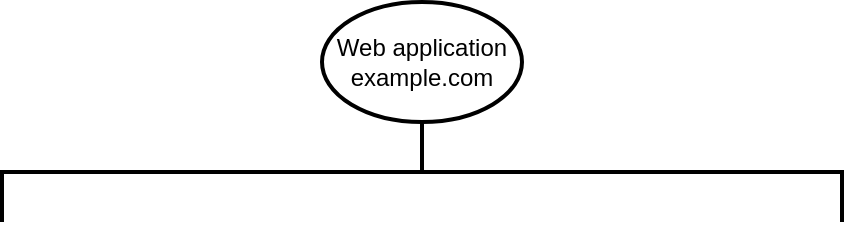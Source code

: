 <mxfile version="10.5.0" type="github"><diagram id="bn53tix4J_4Tk-r-cEtv" name="Page-1"><mxGraphModel dx="577" dy="353" grid="1" gridSize="10" guides="1" tooltips="1" connect="1" arrows="1" fold="1" page="1" pageScale="1" pageWidth="850" pageHeight="1100" math="0" shadow="0"><root><mxCell id="0"/><mxCell id="1" parent="0"/><mxCell id="BRhFEOHVDeamPrieqo31-1" value="Web application example.com" style="strokeWidth=2;html=1;shape=mxgraph.flowchart.start_1;whiteSpace=wrap;" vertex="1" parent="1"><mxGeometry x="440" y="20" width="100" height="60" as="geometry"/></mxCell><mxCell id="BRhFEOHVDeamPrieqo31-2" value="" style="strokeWidth=2;html=1;shape=mxgraph.flowchart.annotation_2;align=left;direction=south;" vertex="1" parent="1"><mxGeometry x="280" y="80" width="420" height="50" as="geometry"/></mxCell></root></mxGraphModel></diagram></mxfile>